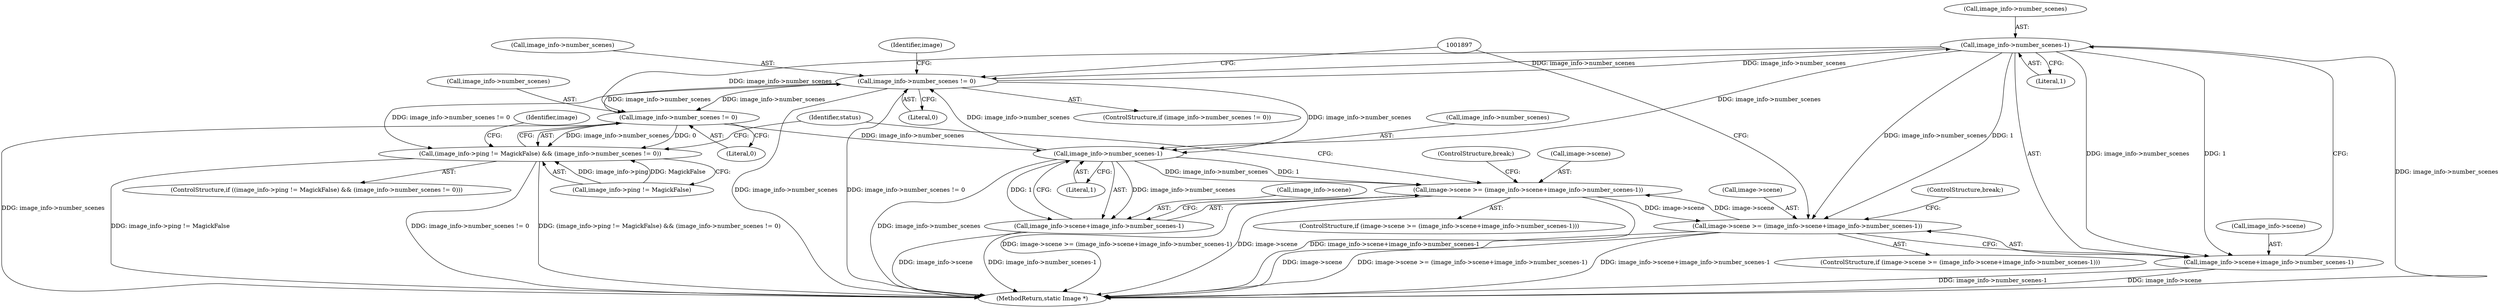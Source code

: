 digraph "0_ImageMagick_1c358ffe0049f768dd49a8a889c1cbf99ac9849b@pointer" {
"1001890" [label="(Call,image_info->number_scenes-1)"];
"1001876" [label="(Call,image_info->number_scenes != 0)"];
"1000594" [label="(Call,image_info->number_scenes-1)"];
"1001890" [label="(Call,image_info->number_scenes-1)"];
"1000580" [label="(Call,image_info->number_scenes != 0)"];
"1000574" [label="(Call,(image_info->ping != MagickFalse) && (image_info->number_scenes != 0))"];
"1000586" [label="(Call,image->scene >= (image_info->scene+image_info->number_scenes-1))"];
"1001882" [label="(Call,image->scene >= (image_info->scene+image_info->number_scenes-1))"];
"1000590" [label="(Call,image_info->scene+image_info->number_scenes-1)"];
"1001886" [label="(Call,image_info->scene+image_info->number_scenes-1)"];
"1001877" [label="(Call,image_info->number_scenes)"];
"1000590" [label="(Call,image_info->scene+image_info->number_scenes-1)"];
"1000588" [label="(Identifier,image)"];
"1000584" [label="(Literal,0)"];
"1001880" [label="(Literal,0)"];
"1001894" [label="(Literal,1)"];
"1000574" [label="(Call,(image_info->ping != MagickFalse) && (image_info->number_scenes != 0))"];
"1000585" [label="(ControlStructure,if (image->scene >= (image_info->scene+image_info->number_scenes-1)))"];
"1001975" [label="(MethodReturn,static Image *)"];
"1000580" [label="(Call,image_info->number_scenes != 0)"];
"1000598" [label="(Literal,1)"];
"1001875" [label="(ControlStructure,if (image_info->number_scenes != 0))"];
"1000575" [label="(Call,image_info->ping != MagickFalse)"];
"1000586" [label="(Call,image->scene >= (image_info->scene+image_info->number_scenes-1))"];
"1001881" [label="(ControlStructure,if (image->scene >= (image_info->scene+image_info->number_scenes-1)))"];
"1001884" [label="(Identifier,image)"];
"1000573" [label="(ControlStructure,if ((image_info->ping != MagickFalse) && (image_info->number_scenes != 0)))"];
"1001876" [label="(Call,image_info->number_scenes != 0)"];
"1000599" [label="(ControlStructure,break;)"];
"1000591" [label="(Call,image_info->scene)"];
"1000581" [label="(Call,image_info->number_scenes)"];
"1001886" [label="(Call,image_info->scene+image_info->number_scenes-1)"];
"1001891" [label="(Call,image_info->number_scenes)"];
"1000587" [label="(Call,image->scene)"];
"1001890" [label="(Call,image_info->number_scenes-1)"];
"1000601" [label="(Identifier,status)"];
"1001895" [label="(ControlStructure,break;)"];
"1000595" [label="(Call,image_info->number_scenes)"];
"1000594" [label="(Call,image_info->number_scenes-1)"];
"1001882" [label="(Call,image->scene >= (image_info->scene+image_info->number_scenes-1))"];
"1001883" [label="(Call,image->scene)"];
"1001887" [label="(Call,image_info->scene)"];
"1001890" -> "1001886"  [label="AST: "];
"1001890" -> "1001894"  [label="CFG: "];
"1001891" -> "1001890"  [label="AST: "];
"1001894" -> "1001890"  [label="AST: "];
"1001886" -> "1001890"  [label="CFG: "];
"1001890" -> "1001975"  [label="DDG: image_info->number_scenes"];
"1001890" -> "1000580"  [label="DDG: image_info->number_scenes"];
"1001890" -> "1000594"  [label="DDG: image_info->number_scenes"];
"1001890" -> "1001876"  [label="DDG: image_info->number_scenes"];
"1001890" -> "1001882"  [label="DDG: image_info->number_scenes"];
"1001890" -> "1001882"  [label="DDG: 1"];
"1001890" -> "1001886"  [label="DDG: image_info->number_scenes"];
"1001890" -> "1001886"  [label="DDG: 1"];
"1001876" -> "1001890"  [label="DDG: image_info->number_scenes"];
"1001876" -> "1001875"  [label="AST: "];
"1001876" -> "1001880"  [label="CFG: "];
"1001877" -> "1001876"  [label="AST: "];
"1001880" -> "1001876"  [label="AST: "];
"1001884" -> "1001876"  [label="CFG: "];
"1001897" -> "1001876"  [label="CFG: "];
"1001876" -> "1001975"  [label="DDG: image_info->number_scenes"];
"1001876" -> "1001975"  [label="DDG: image_info->number_scenes != 0"];
"1001876" -> "1000574"  [label="DDG: image_info->number_scenes != 0"];
"1001876" -> "1000580"  [label="DDG: image_info->number_scenes"];
"1001876" -> "1000594"  [label="DDG: image_info->number_scenes"];
"1000594" -> "1001876"  [label="DDG: image_info->number_scenes"];
"1000580" -> "1001876"  [label="DDG: image_info->number_scenes"];
"1000594" -> "1000590"  [label="AST: "];
"1000594" -> "1000598"  [label="CFG: "];
"1000595" -> "1000594"  [label="AST: "];
"1000598" -> "1000594"  [label="AST: "];
"1000590" -> "1000594"  [label="CFG: "];
"1000594" -> "1001975"  [label="DDG: image_info->number_scenes"];
"1000594" -> "1000586"  [label="DDG: image_info->number_scenes"];
"1000594" -> "1000586"  [label="DDG: 1"];
"1000594" -> "1000590"  [label="DDG: image_info->number_scenes"];
"1000594" -> "1000590"  [label="DDG: 1"];
"1000580" -> "1000594"  [label="DDG: image_info->number_scenes"];
"1000580" -> "1000574"  [label="AST: "];
"1000580" -> "1000584"  [label="CFG: "];
"1000581" -> "1000580"  [label="AST: "];
"1000584" -> "1000580"  [label="AST: "];
"1000574" -> "1000580"  [label="CFG: "];
"1000580" -> "1001975"  [label="DDG: image_info->number_scenes"];
"1000580" -> "1000574"  [label="DDG: image_info->number_scenes"];
"1000580" -> "1000574"  [label="DDG: 0"];
"1000574" -> "1000573"  [label="AST: "];
"1000574" -> "1000575"  [label="CFG: "];
"1000575" -> "1000574"  [label="AST: "];
"1000588" -> "1000574"  [label="CFG: "];
"1000601" -> "1000574"  [label="CFG: "];
"1000574" -> "1001975"  [label="DDG: image_info->ping != MagickFalse"];
"1000574" -> "1001975"  [label="DDG: image_info->number_scenes != 0"];
"1000574" -> "1001975"  [label="DDG: (image_info->ping != MagickFalse) && (image_info->number_scenes != 0)"];
"1000575" -> "1000574"  [label="DDG: image_info->ping"];
"1000575" -> "1000574"  [label="DDG: MagickFalse"];
"1000586" -> "1000585"  [label="AST: "];
"1000586" -> "1000590"  [label="CFG: "];
"1000587" -> "1000586"  [label="AST: "];
"1000590" -> "1000586"  [label="AST: "];
"1000599" -> "1000586"  [label="CFG: "];
"1000601" -> "1000586"  [label="CFG: "];
"1000586" -> "1001975"  [label="DDG: image_info->scene+image_info->number_scenes-1"];
"1000586" -> "1001975"  [label="DDG: image->scene >= (image_info->scene+image_info->number_scenes-1)"];
"1000586" -> "1001975"  [label="DDG: image->scene"];
"1001882" -> "1000586"  [label="DDG: image->scene"];
"1000586" -> "1001882"  [label="DDG: image->scene"];
"1001882" -> "1001881"  [label="AST: "];
"1001882" -> "1001886"  [label="CFG: "];
"1001883" -> "1001882"  [label="AST: "];
"1001886" -> "1001882"  [label="AST: "];
"1001895" -> "1001882"  [label="CFG: "];
"1001897" -> "1001882"  [label="CFG: "];
"1001882" -> "1001975"  [label="DDG: image->scene"];
"1001882" -> "1001975"  [label="DDG: image->scene >= (image_info->scene+image_info->number_scenes-1)"];
"1001882" -> "1001975"  [label="DDG: image_info->scene+image_info->number_scenes-1"];
"1000591" -> "1000590"  [label="AST: "];
"1000590" -> "1001975"  [label="DDG: image_info->scene"];
"1000590" -> "1001975"  [label="DDG: image_info->number_scenes-1"];
"1001887" -> "1001886"  [label="AST: "];
"1001886" -> "1001975"  [label="DDG: image_info->number_scenes-1"];
"1001886" -> "1001975"  [label="DDG: image_info->scene"];
}
